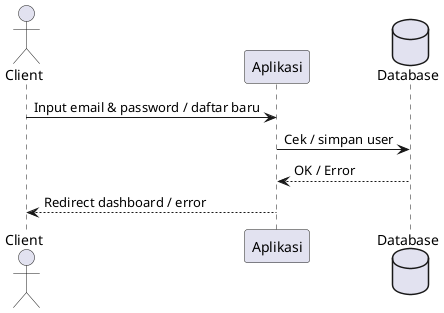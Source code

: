 @startuml
actor Client
participant Aplikasi
database Database

Client -> Aplikasi: Input email & password / daftar baru
Aplikasi -> Database: Cek / simpan user
Database --> Aplikasi: OK / Error
Aplikasi --> Client: Redirect dashboard / error
@enduml